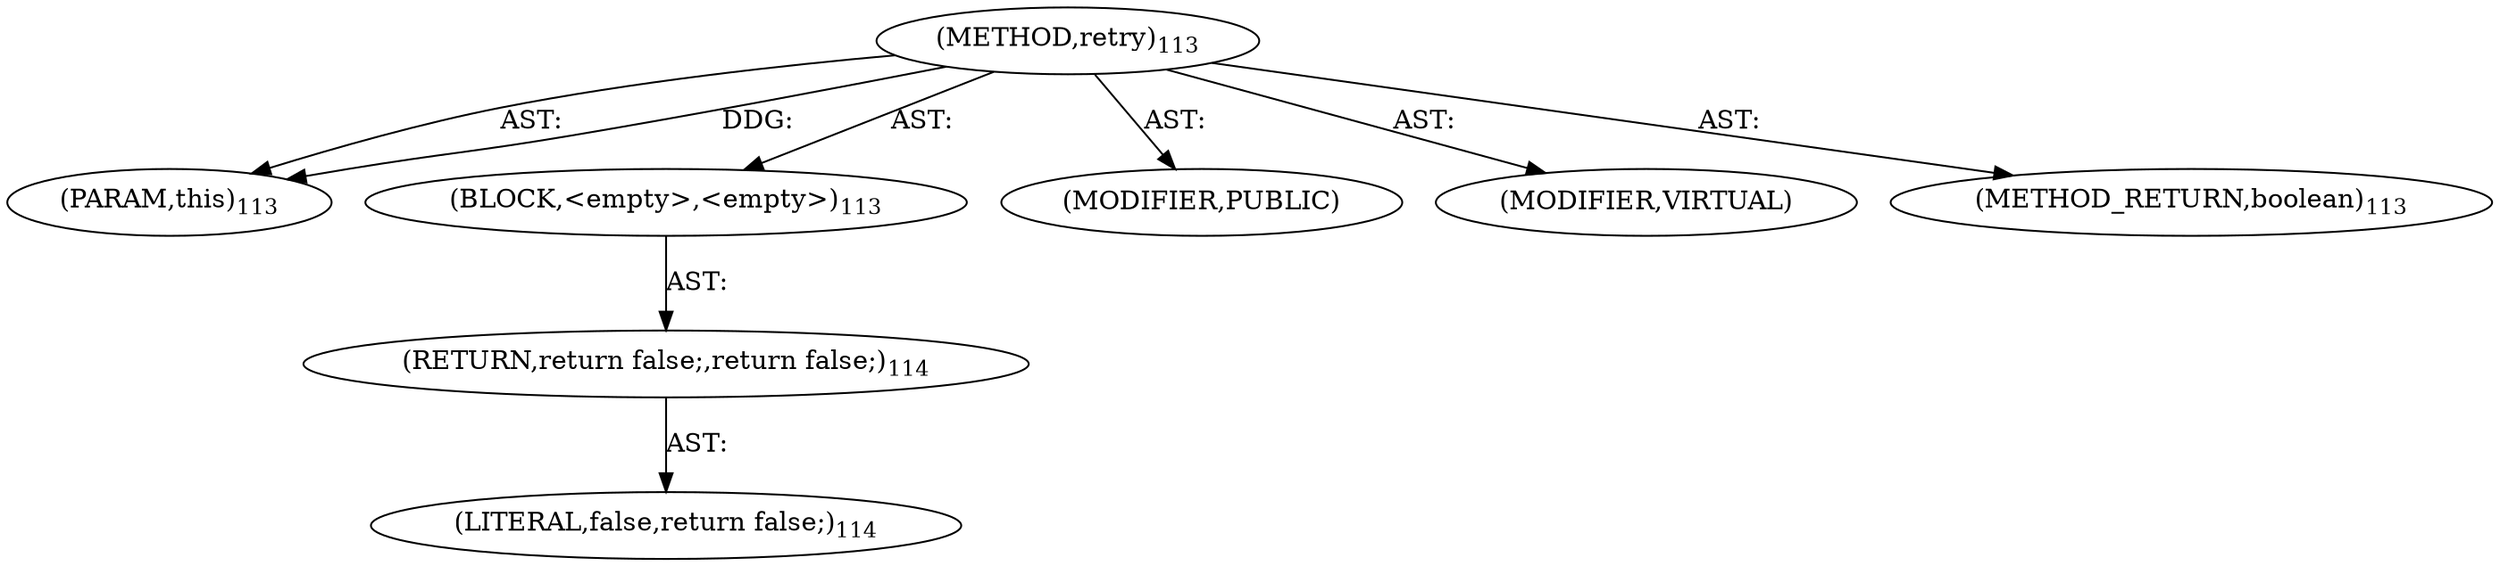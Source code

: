 digraph "retry" {  
"111669149702" [label = <(METHOD,retry)<SUB>113</SUB>> ]
"115964117008" [label = <(PARAM,this)<SUB>113</SUB>> ]
"25769803782" [label = <(BLOCK,&lt;empty&gt;,&lt;empty&gt;)<SUB>113</SUB>> ]
"146028888068" [label = <(RETURN,return false;,return false;)<SUB>114</SUB>> ]
"90194313224" [label = <(LITERAL,false,return false;)<SUB>114</SUB>> ]
"133143986194" [label = <(MODIFIER,PUBLIC)> ]
"133143986195" [label = <(MODIFIER,VIRTUAL)> ]
"128849018886" [label = <(METHOD_RETURN,boolean)<SUB>113</SUB>> ]
  "111669149702" -> "115964117008"  [ label = "AST: "] 
  "111669149702" -> "25769803782"  [ label = "AST: "] 
  "111669149702" -> "133143986194"  [ label = "AST: "] 
  "111669149702" -> "133143986195"  [ label = "AST: "] 
  "111669149702" -> "128849018886"  [ label = "AST: "] 
  "25769803782" -> "146028888068"  [ label = "AST: "] 
  "146028888068" -> "90194313224"  [ label = "AST: "] 
  "111669149702" -> "115964117008"  [ label = "DDG: "] 
}
